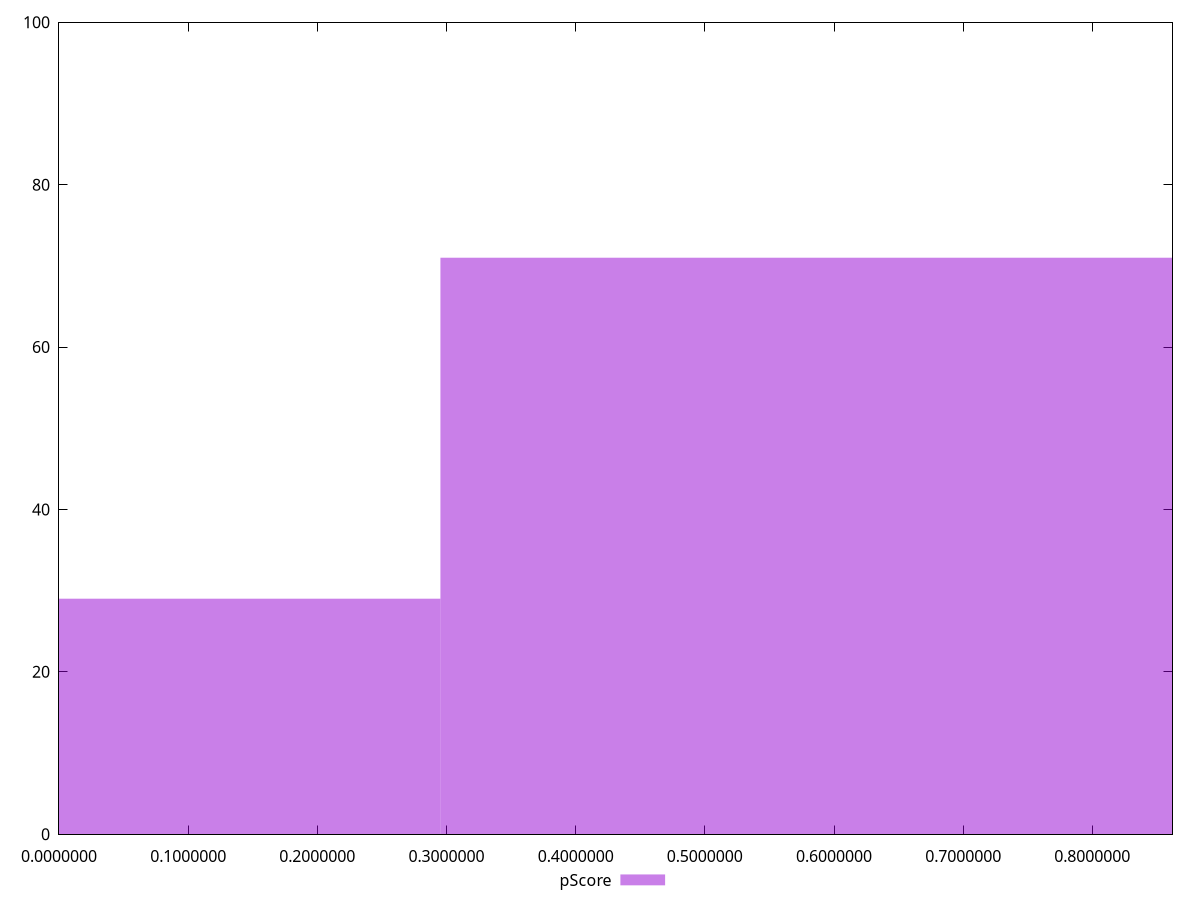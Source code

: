 reset

$pScore <<EOF
0.5905574539996873 71
0 29
EOF

set key outside below
set boxwidth 0.5905574539996873
set xrange [2.0271319173259528e-7:0.8620327727006816]
set yrange [0:100]
set trange [0:100]
set style fill transparent solid 0.5 noborder
set terminal svg size 640, 490 enhanced background rgb 'white'
set output "reprap/estimated-input-latency/samples/pages+cached+noexternal+nomedia+nocss+nojs/pScore/histogram.svg"

plot $pScore title "pScore" with boxes

reset
